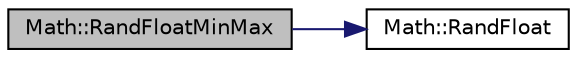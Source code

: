 digraph "Math::RandFloatMinMax"
{
  bgcolor="transparent";
  edge [fontname="Helvetica",fontsize="10",labelfontname="Helvetica",labelfontsize="10"];
  node [fontname="Helvetica",fontsize="10",shape=record];
  rankdir="LR";
  Node1 [label="Math::RandFloatMinMax",height=0.2,width=0.4,color="black", fillcolor="grey75", style="filled", fontcolor="black"];
  Node1 -> Node2 [color="midnightblue",fontsize="10",style="solid",fontname="Helvetica"];
  Node2 [label="Math::RandFloat",height=0.2,width=0.4,color="black",URL="$namespaceMath.html#a9b2e7be835afb6d9fe78f6c1efa26998",tooltip="Return a random float. "];
}
